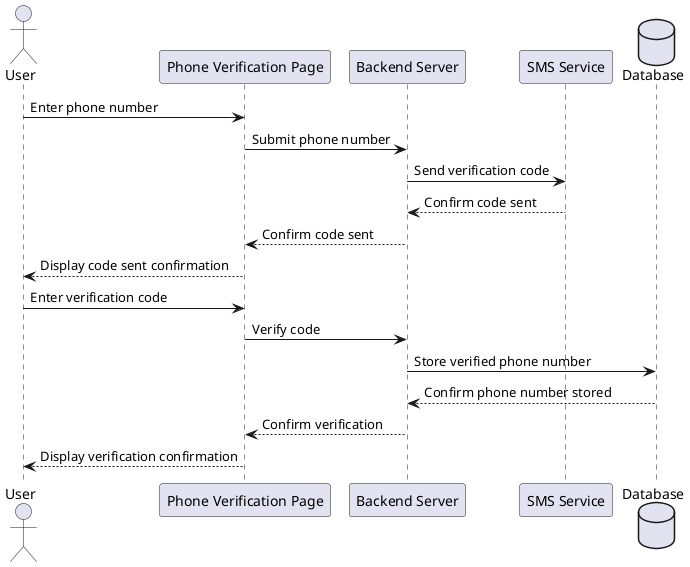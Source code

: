 ; filepath: /home/slightlywind/Repositories/Legacy/SWD392/sequence_diagrams/phone_verification.puml
@startuml
actor User
participant "Phone Verification Page" as PhoneVerificationPage
participant "Backend Server" as BackendServer
participant "SMS Service" as SMSService
database Database

User -> PhoneVerificationPage: Enter phone number
PhoneVerificationPage -> BackendServer: Submit phone number
BackendServer -> SMSService: Send verification code
SMSService --> BackendServer: Confirm code sent
BackendServer --> PhoneVerificationPage: Confirm code sent
PhoneVerificationPage --> User: Display code sent confirmation

User -> PhoneVerificationPage: Enter verification code
PhoneVerificationPage -> BackendServer: Verify code
BackendServer -> Database: Store verified phone number
Database --> BackendServer: Confirm phone number stored
BackendServer --> PhoneVerificationPage: Confirm verification
PhoneVerificationPage --> User: Display verification confirmation
@enduml